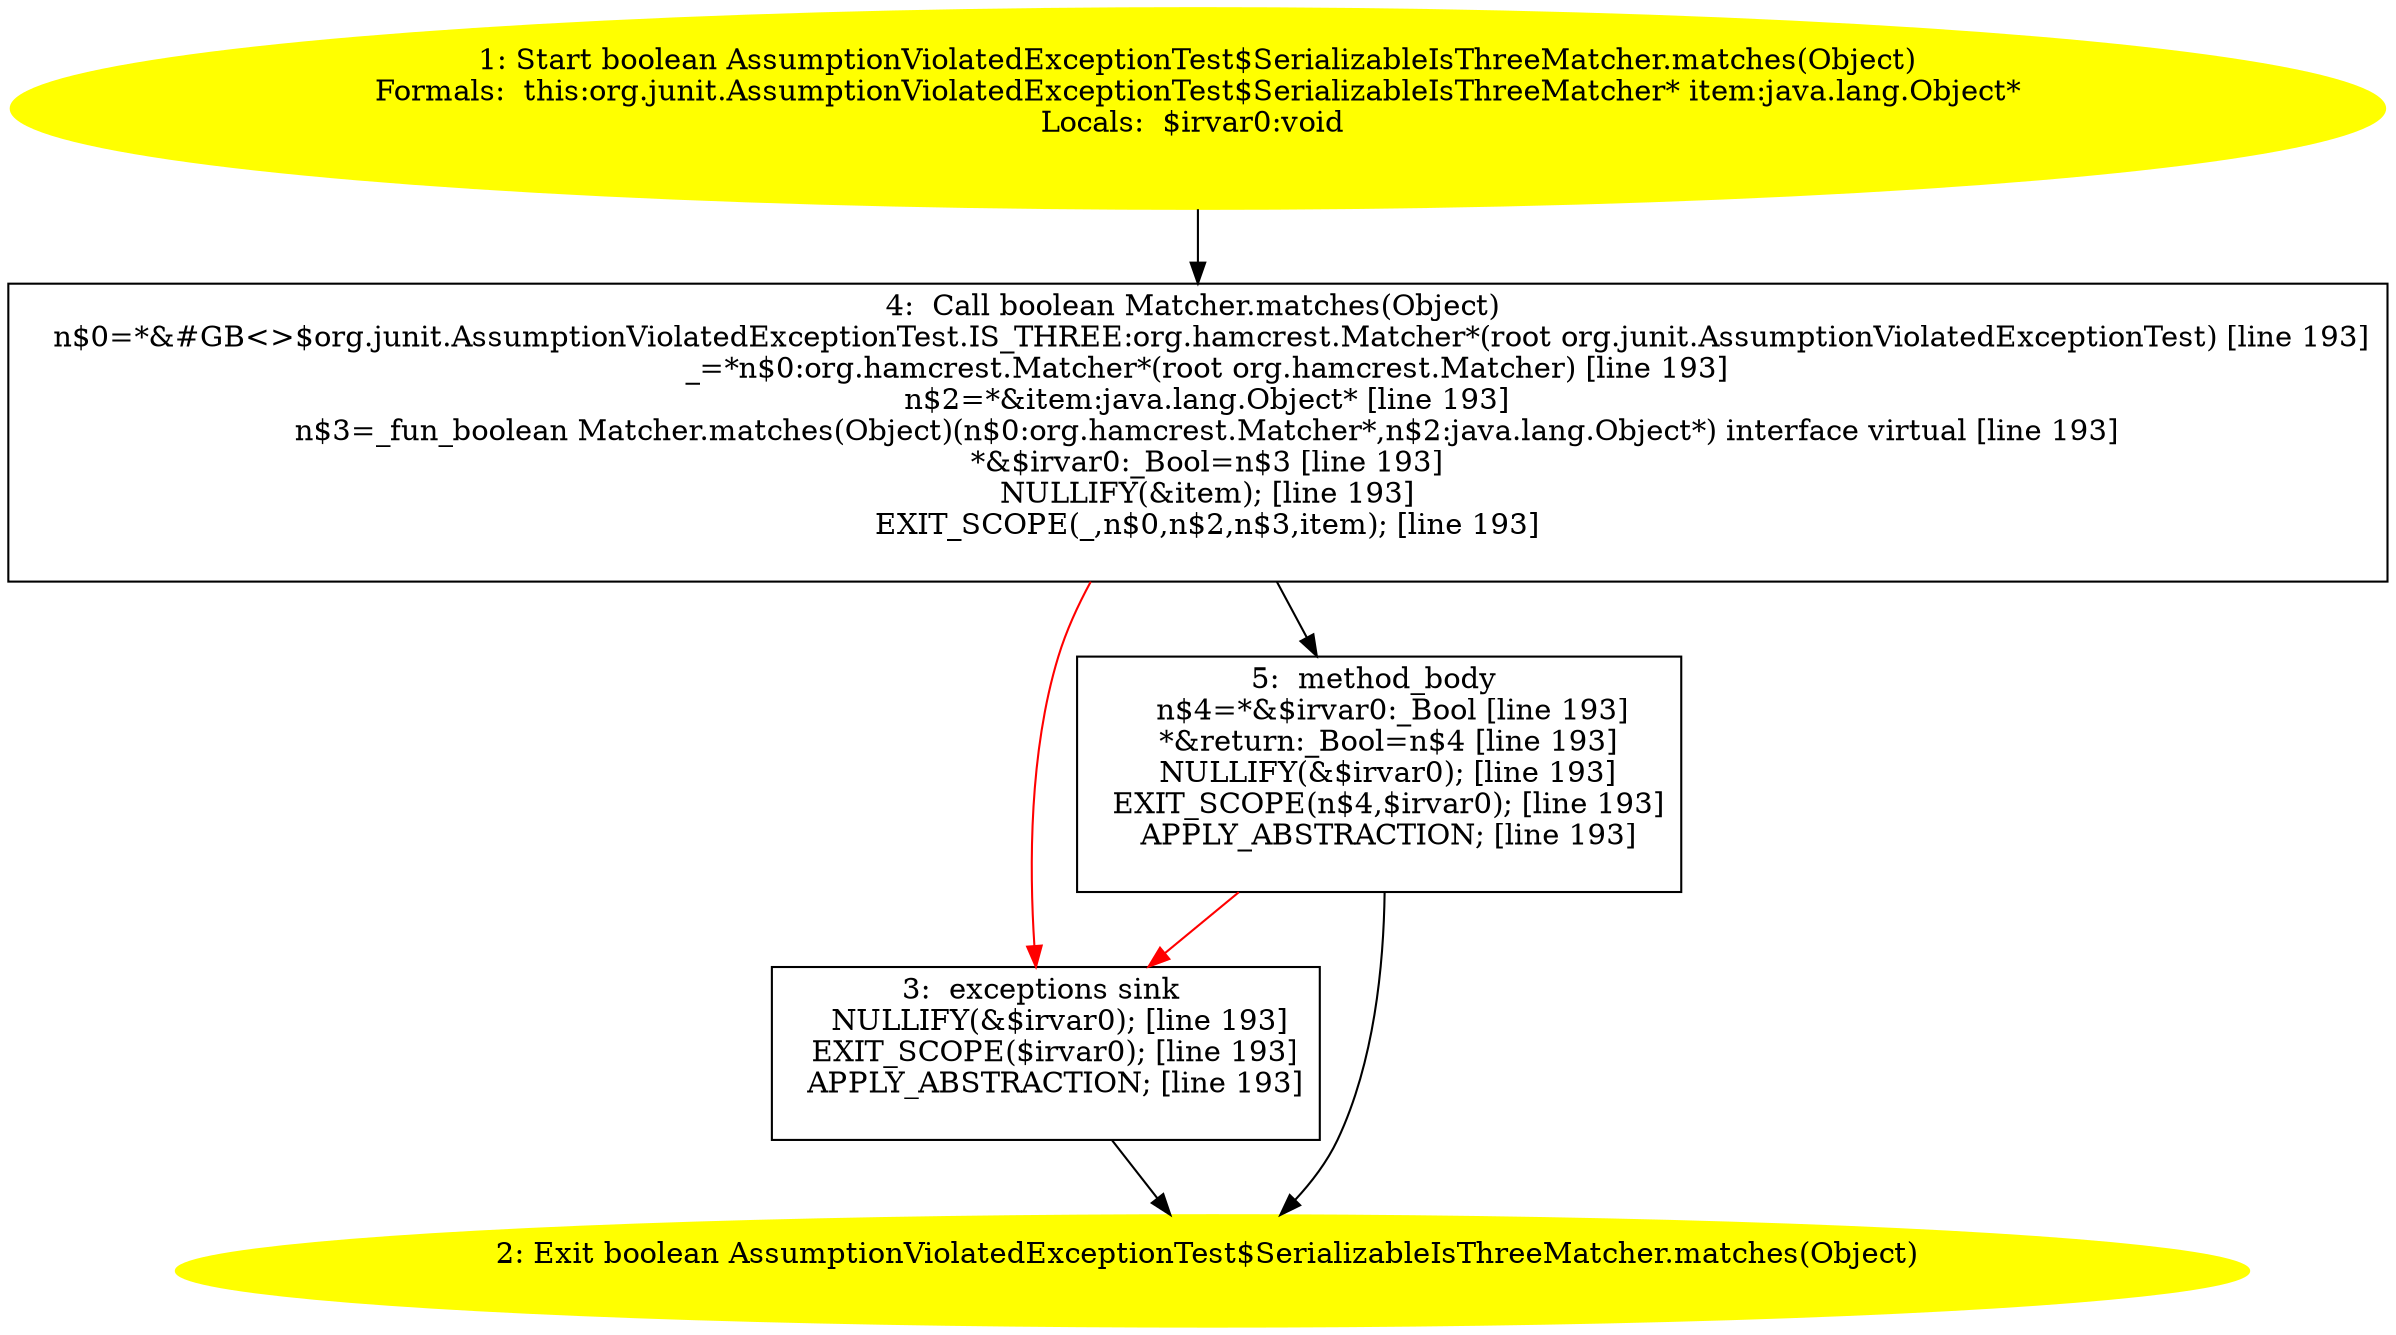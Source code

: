 /* @generated */
digraph cfg {
"org.junit.AssumptionViolatedExceptionTest$SerializableIsThreeMatcher.matches(java.lang.Object):boole.5621eaf0d68afaab8df351af827f0c42_1" [label="1: Start boolean AssumptionViolatedExceptionTest$SerializableIsThreeMatcher.matches(Object)\nFormals:  this:org.junit.AssumptionViolatedExceptionTest$SerializableIsThreeMatcher* item:java.lang.Object*\nLocals:  $irvar0:void \n  " color=yellow style=filled]
	

	 "org.junit.AssumptionViolatedExceptionTest$SerializableIsThreeMatcher.matches(java.lang.Object):boole.5621eaf0d68afaab8df351af827f0c42_1" -> "org.junit.AssumptionViolatedExceptionTest$SerializableIsThreeMatcher.matches(java.lang.Object):boole.5621eaf0d68afaab8df351af827f0c42_4" ;
"org.junit.AssumptionViolatedExceptionTest$SerializableIsThreeMatcher.matches(java.lang.Object):boole.5621eaf0d68afaab8df351af827f0c42_2" [label="2: Exit boolean AssumptionViolatedExceptionTest$SerializableIsThreeMatcher.matches(Object) \n  " color=yellow style=filled]
	

"org.junit.AssumptionViolatedExceptionTest$SerializableIsThreeMatcher.matches(java.lang.Object):boole.5621eaf0d68afaab8df351af827f0c42_3" [label="3:  exceptions sink \n   NULLIFY(&$irvar0); [line 193]\n  EXIT_SCOPE($irvar0); [line 193]\n  APPLY_ABSTRACTION; [line 193]\n " shape="box"]
	

	 "org.junit.AssumptionViolatedExceptionTest$SerializableIsThreeMatcher.matches(java.lang.Object):boole.5621eaf0d68afaab8df351af827f0c42_3" -> "org.junit.AssumptionViolatedExceptionTest$SerializableIsThreeMatcher.matches(java.lang.Object):boole.5621eaf0d68afaab8df351af827f0c42_2" ;
"org.junit.AssumptionViolatedExceptionTest$SerializableIsThreeMatcher.matches(java.lang.Object):boole.5621eaf0d68afaab8df351af827f0c42_4" [label="4:  Call boolean Matcher.matches(Object) \n   n$0=*&#GB<>$org.junit.AssumptionViolatedExceptionTest.IS_THREE:org.hamcrest.Matcher*(root org.junit.AssumptionViolatedExceptionTest) [line 193]\n  _=*n$0:org.hamcrest.Matcher*(root org.hamcrest.Matcher) [line 193]\n  n$2=*&item:java.lang.Object* [line 193]\n  n$3=_fun_boolean Matcher.matches(Object)(n$0:org.hamcrest.Matcher*,n$2:java.lang.Object*) interface virtual [line 193]\n  *&$irvar0:_Bool=n$3 [line 193]\n  NULLIFY(&item); [line 193]\n  EXIT_SCOPE(_,n$0,n$2,n$3,item); [line 193]\n " shape="box"]
	

	 "org.junit.AssumptionViolatedExceptionTest$SerializableIsThreeMatcher.matches(java.lang.Object):boole.5621eaf0d68afaab8df351af827f0c42_4" -> "org.junit.AssumptionViolatedExceptionTest$SerializableIsThreeMatcher.matches(java.lang.Object):boole.5621eaf0d68afaab8df351af827f0c42_5" ;
	 "org.junit.AssumptionViolatedExceptionTest$SerializableIsThreeMatcher.matches(java.lang.Object):boole.5621eaf0d68afaab8df351af827f0c42_4" -> "org.junit.AssumptionViolatedExceptionTest$SerializableIsThreeMatcher.matches(java.lang.Object):boole.5621eaf0d68afaab8df351af827f0c42_3" [color="red" ];
"org.junit.AssumptionViolatedExceptionTest$SerializableIsThreeMatcher.matches(java.lang.Object):boole.5621eaf0d68afaab8df351af827f0c42_5" [label="5:  method_body \n   n$4=*&$irvar0:_Bool [line 193]\n  *&return:_Bool=n$4 [line 193]\n  NULLIFY(&$irvar0); [line 193]\n  EXIT_SCOPE(n$4,$irvar0); [line 193]\n  APPLY_ABSTRACTION; [line 193]\n " shape="box"]
	

	 "org.junit.AssumptionViolatedExceptionTest$SerializableIsThreeMatcher.matches(java.lang.Object):boole.5621eaf0d68afaab8df351af827f0c42_5" -> "org.junit.AssumptionViolatedExceptionTest$SerializableIsThreeMatcher.matches(java.lang.Object):boole.5621eaf0d68afaab8df351af827f0c42_2" ;
	 "org.junit.AssumptionViolatedExceptionTest$SerializableIsThreeMatcher.matches(java.lang.Object):boole.5621eaf0d68afaab8df351af827f0c42_5" -> "org.junit.AssumptionViolatedExceptionTest$SerializableIsThreeMatcher.matches(java.lang.Object):boole.5621eaf0d68afaab8df351af827f0c42_3" [color="red" ];
}
